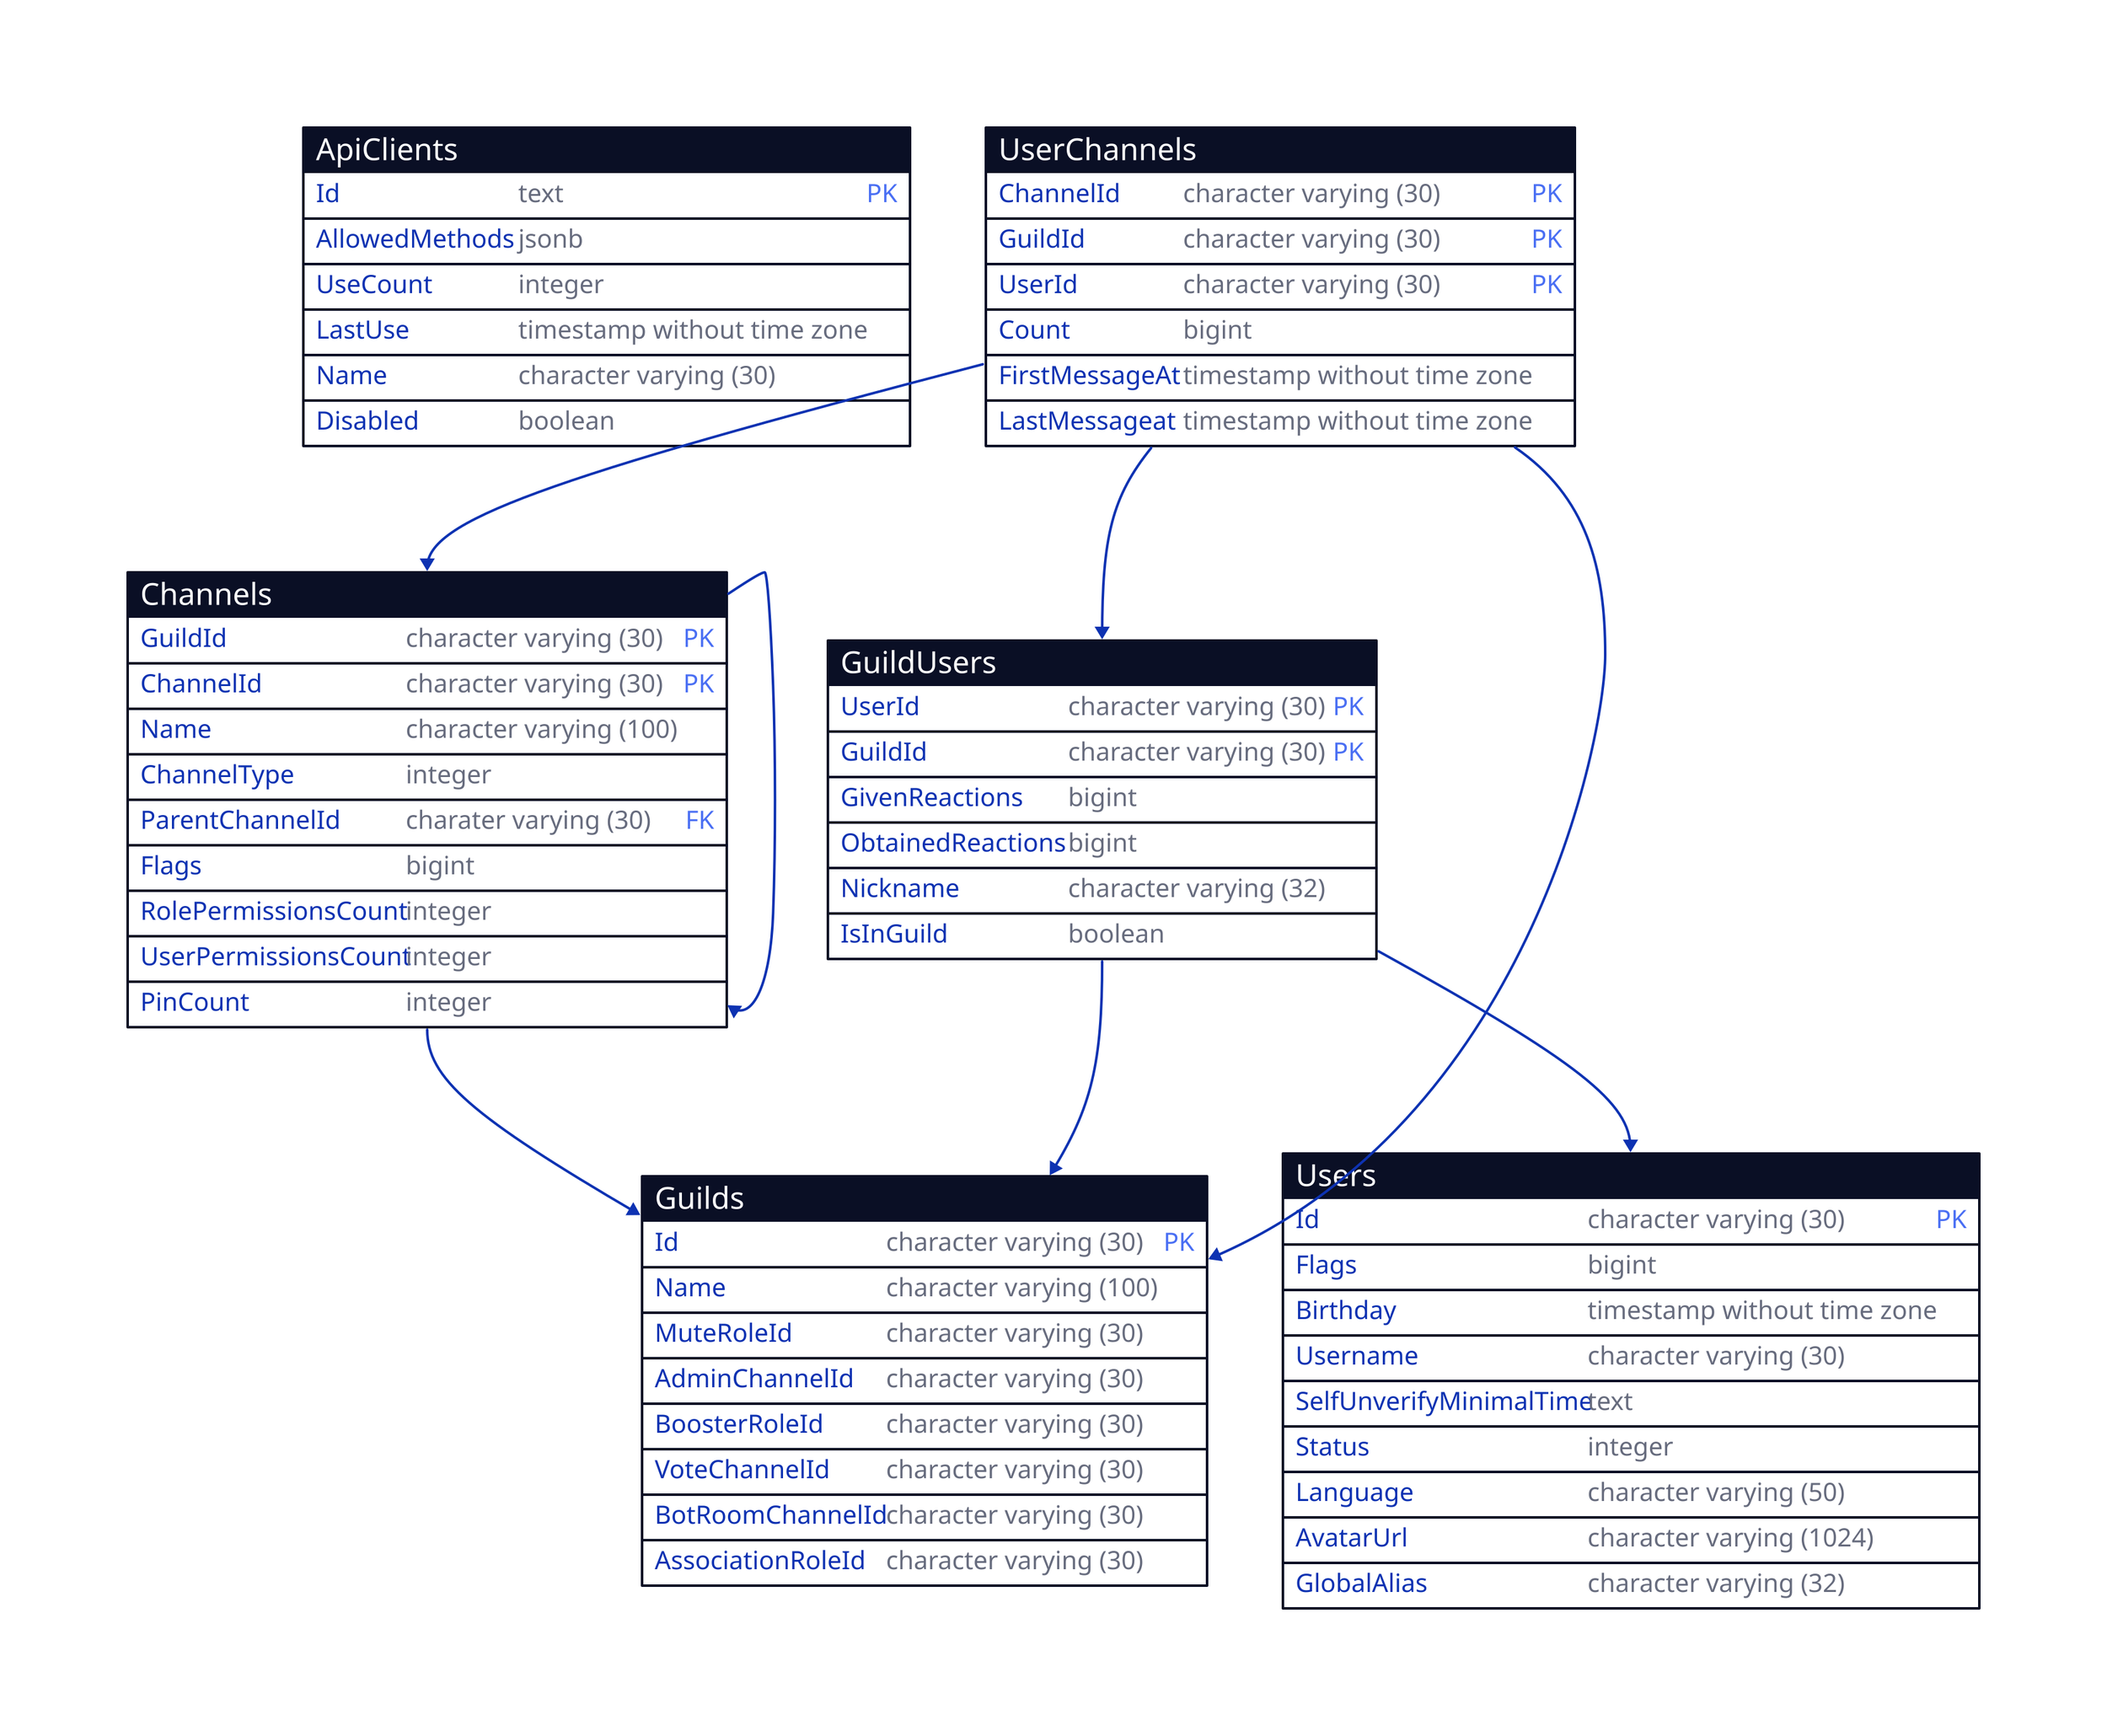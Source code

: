 vars: {
  d2-config: {
    layout-engine: elk
  }
}

ApiClients: {
  shape: sql_table

  Id: text {constraint: primary_key}
  AllowedMethods: jsonb
  UseCount: integer
  LastUse: timestamp without time zone
  Name: character varying (30)
  Disabled: boolean
}

Channels: {
  shape: sql_table

  GuildId: character varying (30) {constraint: primary_key}
  ChannelId: character varying (30) {constraint: primary_key}
  Name: character varying (100)
  ChannelType: integer
  ParentChannelId: charater varying (30) {constraint: foreign_key}
  Flags: bigint
  RolePermissionsCount: integer
  UserPermissionsCount: integer
  PinCount: integer
}

Channels.GuildId -> Guilds.Id
Channels.ParentChannelId -> Channels.ChannelId

GuildUsers: {
  shape: sql_table

  UserId: character varying (30) {constraint: primary_key}
  GuildId: character varying (30) {constraint: primary_key}
  GivenReactions: bigint
  ObtainedReactions: bigint
  Nickname: character varying (32)
  IsInGuild: boolean
}

GuildUsers.UserId -> Users.Id
GuildUsers.GuildId -> Guilds.Id

Guilds: {
  shape: sql_table

  Id: character varying (30) {constraint: primary_key}
  Name: character varying (100)
  MuteRoleId: character varying (30)
  AdminChannelId: character varying (30)
  BoosterRoleId: character varying (30)
  VoteChannelId: character varying (30)
  BotRoomChannelId: character varying (30)
  AssociationRoleId: character varying (30)
}

UserChannels: {
  shape: sql_table

  ChannelId: character varying (30) {constraint: primary_key}
  GuildId: character varying (30) {constraint: primary_key}
  UserId: character varying (30) {constraint: primary_key}
  Count: bigint
  FirstMessageAt: timestamp without time zone
  LastMessageat: timestamp without time zone
}

UserChannels.ChannelId -> Channels.ChannelId
UserChannels.GuildId -> Guilds.Id
UserChannels.UserId -> GuildUsers.UserId

Users: {
  shape: sql_table

  Id: character varying (30) {constraint: primary_key}
  Flags: bigint
  Birthday: timestamp without time zone
  Username: character varying (30)
  SelfUnverifyMinimalTime: text
  Status: integer
  Language: character varying (50)
  AvatarUrl: character varying (1024)
  GlobalAlias: character varying (32)
}
